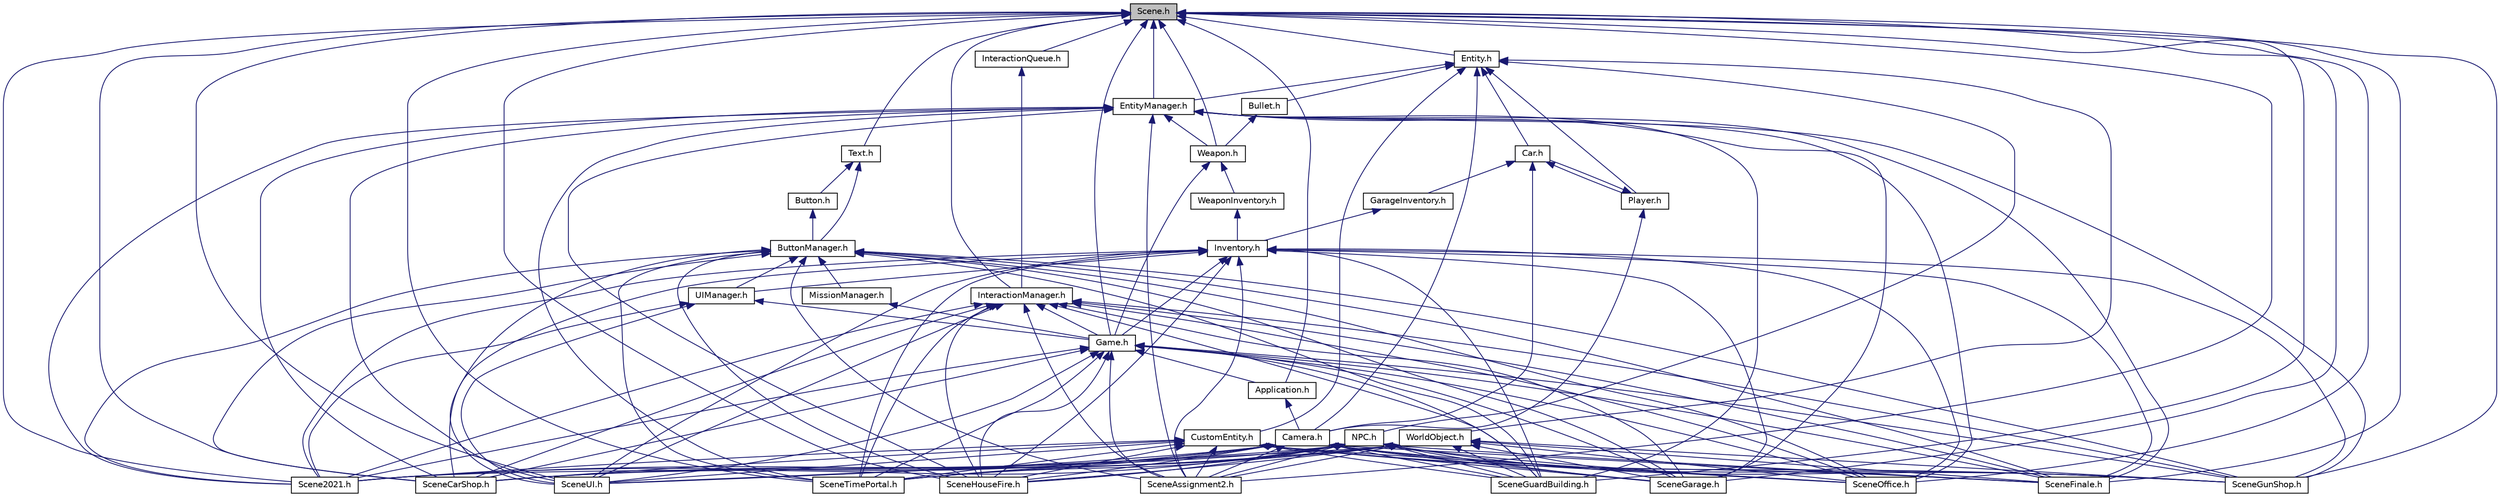 digraph "Scene.h"
{
 // LATEX_PDF_SIZE
  edge [fontname="Helvetica",fontsize="10",labelfontname="Helvetica",labelfontsize="10"];
  node [fontname="Helvetica",fontsize="10",shape=record];
  Node1 [label="Scene.h",height=0.2,width=0.4,color="black", fillcolor="grey75", style="filled", fontcolor="black",tooltip="Abstract Class of Scenes, used to remove repeate codes from Individual Scenes and make it simpler to ..."];
  Node1 -> Node2 [dir="back",color="midnightblue",fontsize="10",style="solid"];
  Node2 [label="Application.h",height=0.2,width=0.4,color="black", fillcolor="white", style="filled",URL="$_application_8h.html",tooltip="Handles the entire application."];
  Node2 -> Node3 [dir="back",color="midnightblue",fontsize="10",style="solid"];
  Node3 [label="Camera.h",height=0.2,width=0.4,color="black", fillcolor="white", style="filled",URL="$_camera_8h.html",tooltip="Camera System for our game."];
  Node3 -> Node4 [dir="back",color="midnightblue",fontsize="10",style="solid"];
  Node4 [label="Scene2021.h",height=0.2,width=0.4,color="black", fillcolor="white", style="filled",URL="$_scene2021_8h.html",tooltip="Main City Scene of the Game."];
  Node3 -> Node5 [dir="back",color="midnightblue",fontsize="10",style="solid"];
  Node5 [label="SceneAssignment2.h",height=0.2,width=0.4,color="black", fillcolor="white", style="filled",URL="$_scene_assignment2_8h.html",tooltip="Test Scene used for Debugging/Testing."];
  Node3 -> Node6 [dir="back",color="midnightblue",fontsize="10",style="solid"];
  Node6 [label="SceneCarShop.h",height=0.2,width=0.4,color="black", fillcolor="white", style="filled",URL="$_scene_car_shop_8h.html",tooltip="Car Shop Scene to purchase Cars in the Game."];
  Node3 -> Node7 [dir="back",color="midnightblue",fontsize="10",style="solid"];
  Node7 [label="SceneFinale.h",height=0.2,width=0.4,color="black", fillcolor="white", style="filled",URL="$_scene_finale_8h.html",tooltip="The Last and Final Scene of the Game."];
  Node3 -> Node8 [dir="back",color="midnightblue",fontsize="10",style="solid"];
  Node8 [label="SceneGarage.h",height=0.2,width=0.4,color="black", fillcolor="white", style="filled",URL="$_scene_garage_8h.html",tooltip="Garage scene for players to store their cars and bring it out to Main City Scene."];
  Node3 -> Node9 [dir="back",color="midnightblue",fontsize="10",style="solid"];
  Node9 [label="SceneGuardBuilding.h",height=0.2,width=0.4,color="black", fillcolor="white", style="filled",URL="$_scene_guard_building_8h.html",tooltip="Infiltrate the Government Facility Scene."];
  Node3 -> Node10 [dir="back",color="midnightblue",fontsize="10",style="solid"];
  Node10 [label="SceneGunShop.h",height=0.2,width=0.4,color="black", fillcolor="white", style="filled",URL="$_scene_gun_shop_8h.html",tooltip="Gun Shop Scene in our Game to purchase Guns."];
  Node3 -> Node11 [dir="back",color="midnightblue",fontsize="10",style="solid"];
  Node11 [label="SceneHouseFire.h",height=0.2,width=0.4,color="black", fillcolor="white", style="filled",URL="$_scene_house_fire_8h.html",tooltip="Starting scene of House on Fire for the Game."];
  Node3 -> Node12 [dir="back",color="midnightblue",fontsize="10",style="solid"];
  Node12 [label="SceneOffice.h",height=0.2,width=0.4,color="black", fillcolor="white", style="filled",URL="$_scene_office_8h.html",tooltip="2nd Last Scene to capture target from his Office."];
  Node3 -> Node13 [dir="back",color="midnightblue",fontsize="10",style="solid"];
  Node13 [label="SceneTimePortal.h",height=0.2,width=0.4,color="black", fillcolor="white", style="filled",URL="$_scene_time_portal_8h.html",tooltip="Time Portal Scene to enter and come back from the Future."];
  Node3 -> Node14 [dir="back",color="midnightblue",fontsize="10",style="solid"];
  Node14 [label="SceneUI.h",height=0.2,width=0.4,color="black", fillcolor="white", style="filled",URL="$_scene_u_i_8h.html",tooltip="Used for the Starting Screen UI."];
  Node1 -> Node15 [dir="back",color="midnightblue",fontsize="10",style="solid"];
  Node15 [label="Entity.h",height=0.2,width=0.4,color="black", fillcolor="white", style="filled",URL="$_entity_8h.html",tooltip="Entity System encapsulating all attributes of something \"Living\"."];
  Node15 -> Node16 [dir="back",color="midnightblue",fontsize="10",style="solid"];
  Node16 [label="Bullet.h",height=0.2,width=0.4,color="black", fillcolor="white", style="filled",URL="$_bullet_8h.html",tooltip="Handles the Bullet Entity in our Game."];
  Node16 -> Node17 [dir="back",color="midnightblue",fontsize="10",style="solid"];
  Node17 [label="Weapon.h",height=0.2,width=0.4,color="black", fillcolor="white", style="filled",URL="$_weapon_8h.html",tooltip="Handles all Weapon Functionalities like Shooting, reloading."];
  Node17 -> Node18 [dir="back",color="midnightblue",fontsize="10",style="solid"];
  Node18 [label="Game.h",height=0.2,width=0.4,color="black", fillcolor="white", style="filled",URL="$_game_8h.html",tooltip="Handles the entire Game. (Scenes, Settings, Managers, etc.)"];
  Node18 -> Node2 [dir="back",color="midnightblue",fontsize="10",style="solid"];
  Node18 -> Node4 [dir="back",color="midnightblue",fontsize="10",style="solid"];
  Node18 -> Node5 [dir="back",color="midnightblue",fontsize="10",style="solid"];
  Node18 -> Node6 [dir="back",color="midnightblue",fontsize="10",style="solid"];
  Node18 -> Node7 [dir="back",color="midnightblue",fontsize="10",style="solid"];
  Node18 -> Node8 [dir="back",color="midnightblue",fontsize="10",style="solid"];
  Node18 -> Node9 [dir="back",color="midnightblue",fontsize="10",style="solid"];
  Node18 -> Node10 [dir="back",color="midnightblue",fontsize="10",style="solid"];
  Node18 -> Node11 [dir="back",color="midnightblue",fontsize="10",style="solid"];
  Node18 -> Node12 [dir="back",color="midnightblue",fontsize="10",style="solid"];
  Node18 -> Node13 [dir="back",color="midnightblue",fontsize="10",style="solid"];
  Node18 -> Node14 [dir="back",color="midnightblue",fontsize="10",style="solid"];
  Node17 -> Node19 [dir="back",color="midnightblue",fontsize="10",style="solid"];
  Node19 [label="WeaponInventory.h",height=0.2,width=0.4,color="black", fillcolor="white", style="filled",URL="$_weapon_inventory_8h.html",tooltip="Handles all Weapons in associated with Entity."];
  Node19 -> Node20 [dir="back",color="midnightblue",fontsize="10",style="solid"];
  Node20 [label="Inventory.h",height=0.2,width=0.4,color="black", fillcolor="white", style="filled",URL="$_inventory_8h.html",tooltip="Manager for all Inventories associated with Player."];
  Node20 -> Node18 [dir="back",color="midnightblue",fontsize="10",style="solid"];
  Node20 -> Node4 [dir="back",color="midnightblue",fontsize="10",style="solid"];
  Node20 -> Node5 [dir="back",color="midnightblue",fontsize="10",style="solid"];
  Node20 -> Node6 [dir="back",color="midnightblue",fontsize="10",style="solid"];
  Node20 -> Node7 [dir="back",color="midnightblue",fontsize="10",style="solid"];
  Node20 -> Node8 [dir="back",color="midnightblue",fontsize="10",style="solid"];
  Node20 -> Node9 [dir="back",color="midnightblue",fontsize="10",style="solid"];
  Node20 -> Node10 [dir="back",color="midnightblue",fontsize="10",style="solid"];
  Node20 -> Node11 [dir="back",color="midnightblue",fontsize="10",style="solid"];
  Node20 -> Node12 [dir="back",color="midnightblue",fontsize="10",style="solid"];
  Node20 -> Node13 [dir="back",color="midnightblue",fontsize="10",style="solid"];
  Node20 -> Node14 [dir="back",color="midnightblue",fontsize="10",style="solid"];
  Node20 -> Node21 [dir="back",color="midnightblue",fontsize="10",style="solid"];
  Node21 [label="UIManager.h",height=0.2,width=0.4,color="black", fillcolor="white", style="filled",URL="$_u_i_manager_8h.html",tooltip="Handles all UIs with Buttons in here."];
  Node21 -> Node18 [dir="back",color="midnightblue",fontsize="10",style="solid"];
  Node21 -> Node4 [dir="back",color="midnightblue",fontsize="10",style="solid"];
  Node21 -> Node14 [dir="back",color="midnightblue",fontsize="10",style="solid"];
  Node15 -> Node3 [dir="back",color="midnightblue",fontsize="10",style="solid"];
  Node15 -> Node22 [dir="back",color="midnightblue",fontsize="10",style="solid"];
  Node22 [label="Car.h",height=0.2,width=0.4,color="black", fillcolor="white", style="filled",URL="$_car_8h.html",tooltip="Header file containing a CAR_TYPE enum and the Car class itself."];
  Node22 -> Node3 [dir="back",color="midnightblue",fontsize="10",style="solid"];
  Node22 -> Node23 [dir="back",color="midnightblue",fontsize="10",style="solid"];
  Node23 [label="GarageInventory.h",height=0.2,width=0.4,color="black", fillcolor="white", style="filled",URL="$_garage_inventory_8h.html",tooltip="Manages all Vehicles in a Player's Garage Inventory."];
  Node23 -> Node20 [dir="back",color="midnightblue",fontsize="10",style="solid"];
  Node22 -> Node24 [dir="back",color="midnightblue",fontsize="10",style="solid"];
  Node24 [label="Player.h",height=0.2,width=0.4,color="black", fillcolor="white", style="filled",URL="$_player_8h.html",tooltip="Handles all Players functionalities."];
  Node24 -> Node3 [dir="back",color="midnightblue",fontsize="10",style="solid"];
  Node24 -> Node22 [dir="back",color="midnightblue",fontsize="10",style="solid"];
  Node15 -> Node25 [dir="back",color="midnightblue",fontsize="10",style="solid"];
  Node25 [label="CustomEntity.h",height=0.2,width=0.4,color="black", fillcolor="white", style="filled",URL="$_custom_entity_8h.html",tooltip="Sub-Type of an Entity. Usually used to create Interaction Zones in the world by spawning a Custom Ent..."];
  Node25 -> Node4 [dir="back",color="midnightblue",fontsize="10",style="solid"];
  Node25 -> Node5 [dir="back",color="midnightblue",fontsize="10",style="solid"];
  Node25 -> Node6 [dir="back",color="midnightblue",fontsize="10",style="solid"];
  Node25 -> Node7 [dir="back",color="midnightblue",fontsize="10",style="solid"];
  Node25 -> Node8 [dir="back",color="midnightblue",fontsize="10",style="solid"];
  Node25 -> Node9 [dir="back",color="midnightblue",fontsize="10",style="solid"];
  Node25 -> Node10 [dir="back",color="midnightblue",fontsize="10",style="solid"];
  Node25 -> Node11 [dir="back",color="midnightblue",fontsize="10",style="solid"];
  Node25 -> Node12 [dir="back",color="midnightblue",fontsize="10",style="solid"];
  Node25 -> Node13 [dir="back",color="midnightblue",fontsize="10",style="solid"];
  Node25 -> Node14 [dir="back",color="midnightblue",fontsize="10",style="solid"];
  Node15 -> Node26 [dir="back",color="midnightblue",fontsize="10",style="solid"];
  Node26 [label="EntityManager.h",height=0.2,width=0.4,color="black", fillcolor="white", style="filled",URL="$_entity_manager_8h.html",tooltip="Scene associated object that handles all Entity in a specific Instance of a Scene."];
  Node26 -> Node4 [dir="back",color="midnightblue",fontsize="10",style="solid"];
  Node26 -> Node5 [dir="back",color="midnightblue",fontsize="10",style="solid"];
  Node26 -> Node6 [dir="back",color="midnightblue",fontsize="10",style="solid"];
  Node26 -> Node7 [dir="back",color="midnightblue",fontsize="10",style="solid"];
  Node26 -> Node8 [dir="back",color="midnightblue",fontsize="10",style="solid"];
  Node26 -> Node9 [dir="back",color="midnightblue",fontsize="10",style="solid"];
  Node26 -> Node10 [dir="back",color="midnightblue",fontsize="10",style="solid"];
  Node26 -> Node11 [dir="back",color="midnightblue",fontsize="10",style="solid"];
  Node26 -> Node12 [dir="back",color="midnightblue",fontsize="10",style="solid"];
  Node26 -> Node13 [dir="back",color="midnightblue",fontsize="10",style="solid"];
  Node26 -> Node14 [dir="back",color="midnightblue",fontsize="10",style="solid"];
  Node26 -> Node17 [dir="back",color="midnightblue",fontsize="10",style="solid"];
  Node15 -> Node27 [dir="back",color="midnightblue",fontsize="10",style="solid"];
  Node27 [label="NPC.h",height=0.2,width=0.4,color="black", fillcolor="white", style="filled",URL="$_n_p_c_8h.html",tooltip="Handles all NPC functionalities."];
  Node27 -> Node4 [dir="back",color="midnightblue",fontsize="10",style="solid"];
  Node27 -> Node5 [dir="back",color="midnightblue",fontsize="10",style="solid"];
  Node27 -> Node6 [dir="back",color="midnightblue",fontsize="10",style="solid"];
  Node27 -> Node7 [dir="back",color="midnightblue",fontsize="10",style="solid"];
  Node27 -> Node8 [dir="back",color="midnightblue",fontsize="10",style="solid"];
  Node27 -> Node9 [dir="back",color="midnightblue",fontsize="10",style="solid"];
  Node27 -> Node10 [dir="back",color="midnightblue",fontsize="10",style="solid"];
  Node27 -> Node11 [dir="back",color="midnightblue",fontsize="10",style="solid"];
  Node27 -> Node12 [dir="back",color="midnightblue",fontsize="10",style="solid"];
  Node27 -> Node13 [dir="back",color="midnightblue",fontsize="10",style="solid"];
  Node27 -> Node14 [dir="back",color="midnightblue",fontsize="10",style="solid"];
  Node15 -> Node24 [dir="back",color="midnightblue",fontsize="10",style="solid"];
  Node15 -> Node28 [dir="back",color="midnightblue",fontsize="10",style="solid"];
  Node28 [label="WorldObject.h",height=0.2,width=0.4,color="black", fillcolor="white", style="filled",URL="$_world_object_8h.html",tooltip="WorldObject Entity usually used for Buildings, Trees etc."];
  Node28 -> Node4 [dir="back",color="midnightblue",fontsize="10",style="solid"];
  Node28 -> Node5 [dir="back",color="midnightblue",fontsize="10",style="solid"];
  Node28 -> Node6 [dir="back",color="midnightblue",fontsize="10",style="solid"];
  Node28 -> Node7 [dir="back",color="midnightblue",fontsize="10",style="solid"];
  Node28 -> Node8 [dir="back",color="midnightblue",fontsize="10",style="solid"];
  Node28 -> Node9 [dir="back",color="midnightblue",fontsize="10",style="solid"];
  Node28 -> Node10 [dir="back",color="midnightblue",fontsize="10",style="solid"];
  Node28 -> Node11 [dir="back",color="midnightblue",fontsize="10",style="solid"];
  Node28 -> Node12 [dir="back",color="midnightblue",fontsize="10",style="solid"];
  Node28 -> Node13 [dir="back",color="midnightblue",fontsize="10",style="solid"];
  Node28 -> Node14 [dir="back",color="midnightblue",fontsize="10",style="solid"];
  Node1 -> Node26 [dir="back",color="midnightblue",fontsize="10",style="solid"];
  Node1 -> Node18 [dir="back",color="midnightblue",fontsize="10",style="solid"];
  Node1 -> Node29 [dir="back",color="midnightblue",fontsize="10",style="solid"];
  Node29 [label="InteractionManager.h",height=0.2,width=0.4,color="black", fillcolor="white", style="filled",URL="$_interaction_manager_8h.html",tooltip="Handles all the interactions in this file."];
  Node29 -> Node18 [dir="back",color="midnightblue",fontsize="10",style="solid"];
  Node29 -> Node4 [dir="back",color="midnightblue",fontsize="10",style="solid"];
  Node29 -> Node5 [dir="back",color="midnightblue",fontsize="10",style="solid"];
  Node29 -> Node6 [dir="back",color="midnightblue",fontsize="10",style="solid"];
  Node29 -> Node7 [dir="back",color="midnightblue",fontsize="10",style="solid"];
  Node29 -> Node8 [dir="back",color="midnightblue",fontsize="10",style="solid"];
  Node29 -> Node9 [dir="back",color="midnightblue",fontsize="10",style="solid"];
  Node29 -> Node10 [dir="back",color="midnightblue",fontsize="10",style="solid"];
  Node29 -> Node11 [dir="back",color="midnightblue",fontsize="10",style="solid"];
  Node29 -> Node12 [dir="back",color="midnightblue",fontsize="10",style="solid"];
  Node29 -> Node13 [dir="back",color="midnightblue",fontsize="10",style="solid"];
  Node29 -> Node14 [dir="back",color="midnightblue",fontsize="10",style="solid"];
  Node1 -> Node30 [dir="back",color="midnightblue",fontsize="10",style="solid"];
  Node30 [label="InteractionQueue.h",height=0.2,width=0.4,color="black", fillcolor="white", style="filled",URL="$_interaction_queue_8h.html",tooltip="Handles the Queued Interactions created in the Game."];
  Node30 -> Node29 [dir="back",color="midnightblue",fontsize="10",style="solid"];
  Node1 -> Node4 [dir="back",color="midnightblue",fontsize="10",style="solid"];
  Node1 -> Node5 [dir="back",color="midnightblue",fontsize="10",style="solid"];
  Node1 -> Node6 [dir="back",color="midnightblue",fontsize="10",style="solid"];
  Node1 -> Node7 [dir="back",color="midnightblue",fontsize="10",style="solid"];
  Node1 -> Node8 [dir="back",color="midnightblue",fontsize="10",style="solid"];
  Node1 -> Node9 [dir="back",color="midnightblue",fontsize="10",style="solid"];
  Node1 -> Node10 [dir="back",color="midnightblue",fontsize="10",style="solid"];
  Node1 -> Node11 [dir="back",color="midnightblue",fontsize="10",style="solid"];
  Node1 -> Node12 [dir="back",color="midnightblue",fontsize="10",style="solid"];
  Node1 -> Node13 [dir="back",color="midnightblue",fontsize="10",style="solid"];
  Node1 -> Node14 [dir="back",color="midnightblue",fontsize="10",style="solid"];
  Node1 -> Node31 [dir="back",color="midnightblue",fontsize="10",style="solid"];
  Node31 [label="Text.h",height=0.2,width=0.4,color="black", fillcolor="white", style="filled",URL="$_text_8h.html",tooltip="Text Objects used by Buttons. Used to handle text fonts, text size and associative position to Button..."];
  Node31 -> Node32 [dir="back",color="midnightblue",fontsize="10",style="solid"];
  Node32 [label="Button.h",height=0.2,width=0.4,color="black", fillcolor="white", style="filled",URL="$_button_8h.html",tooltip="Buttons creatable for UI."];
  Node32 -> Node33 [dir="back",color="midnightblue",fontsize="10",style="solid"];
  Node33 [label="ButtonManager.h",height=0.2,width=0.4,color="black", fillcolor="white", style="filled",URL="$_button_manager_8h.html",tooltip="Manages all Buttons in a single instance."];
  Node33 -> Node34 [dir="back",color="midnightblue",fontsize="10",style="solid"];
  Node34 [label="MissionManager.h",height=0.2,width=0.4,color="black", fillcolor="white", style="filled",URL="$_mission_manager_8h.html",tooltip="Handles all Missions in the Game."];
  Node34 -> Node18 [dir="back",color="midnightblue",fontsize="10",style="solid"];
  Node33 -> Node4 [dir="back",color="midnightblue",fontsize="10",style="solid"];
  Node33 -> Node5 [dir="back",color="midnightblue",fontsize="10",style="solid"];
  Node33 -> Node6 [dir="back",color="midnightblue",fontsize="10",style="solid"];
  Node33 -> Node7 [dir="back",color="midnightblue",fontsize="10",style="solid"];
  Node33 -> Node8 [dir="back",color="midnightblue",fontsize="10",style="solid"];
  Node33 -> Node9 [dir="back",color="midnightblue",fontsize="10",style="solid"];
  Node33 -> Node10 [dir="back",color="midnightblue",fontsize="10",style="solid"];
  Node33 -> Node11 [dir="back",color="midnightblue",fontsize="10",style="solid"];
  Node33 -> Node12 [dir="back",color="midnightblue",fontsize="10",style="solid"];
  Node33 -> Node13 [dir="back",color="midnightblue",fontsize="10",style="solid"];
  Node33 -> Node14 [dir="back",color="midnightblue",fontsize="10",style="solid"];
  Node33 -> Node21 [dir="back",color="midnightblue",fontsize="10",style="solid"];
  Node31 -> Node33 [dir="back",color="midnightblue",fontsize="10",style="solid"];
  Node1 -> Node17 [dir="back",color="midnightblue",fontsize="10",style="solid"];
}
